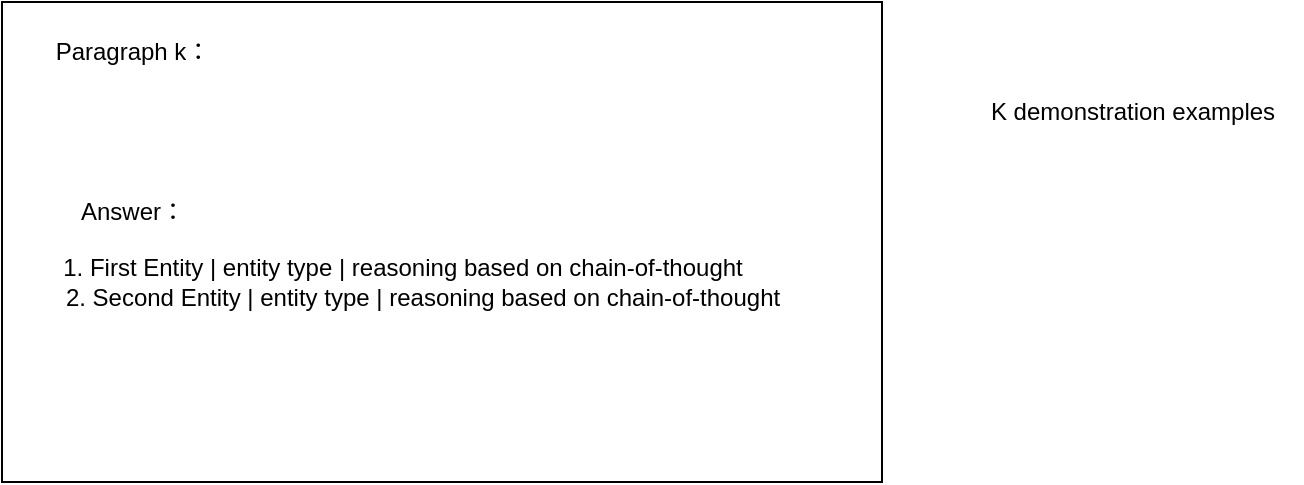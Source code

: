 <mxfile version="22.1.20" type="github">
  <diagram name="第 1 页" id="Ayst1KlnqUm64UcwYNB4">
    <mxGraphModel dx="1050" dy="611" grid="1" gridSize="10" guides="1" tooltips="1" connect="1" arrows="1" fold="1" page="1" pageScale="1" pageWidth="827" pageHeight="1169" math="0" shadow="0">
      <root>
        <mxCell id="0" />
        <mxCell id="1" parent="0" />
        <mxCell id="bgKxFg-9x_RAKcrL62ia-4" value="" style="rounded=0;whiteSpace=wrap;html=1;" vertex="1" parent="1">
          <mxGeometry x="80" y="40" width="440" height="240" as="geometry" />
        </mxCell>
        <mxCell id="bgKxFg-9x_RAKcrL62ia-2" value="Paragraph k：" style="text;html=1;align=center;verticalAlign=middle;resizable=0;points=[];autosize=1;strokeColor=none;fillColor=none;" vertex="1" parent="1">
          <mxGeometry x="95" y="50" width="100" height="30" as="geometry" />
        </mxCell>
        <mxCell id="bgKxFg-9x_RAKcrL62ia-3" value="&lt;div&gt;1. First Entity | entity type | reasoning based on chain-of-thought&lt;/div&gt;&lt;div&gt;&amp;nbsp; &amp;nbsp; &amp;nbsp; 2. Second Entity | entity type | reasoning based on chain-of-thought&lt;/div&gt;" style="text;html=1;align=center;verticalAlign=middle;resizable=0;points=[];autosize=1;strokeColor=none;fillColor=none;" vertex="1" parent="1">
          <mxGeometry x="80" y="160" width="400" height="40" as="geometry" />
        </mxCell>
        <mxCell id="bgKxFg-9x_RAKcrL62ia-5" value="K demonstration examples" style="text;html=1;align=center;verticalAlign=middle;resizable=0;points=[];autosize=1;strokeColor=none;fillColor=none;" vertex="1" parent="1">
          <mxGeometry x="560" y="80" width="170" height="30" as="geometry" />
        </mxCell>
        <mxCell id="bgKxFg-9x_RAKcrL62ia-6" value="Answer：" style="text;html=1;align=center;verticalAlign=middle;resizable=0;points=[];autosize=1;strokeColor=none;fillColor=none;" vertex="1" parent="1">
          <mxGeometry x="105" y="130" width="80" height="30" as="geometry" />
        </mxCell>
      </root>
    </mxGraphModel>
  </diagram>
</mxfile>
